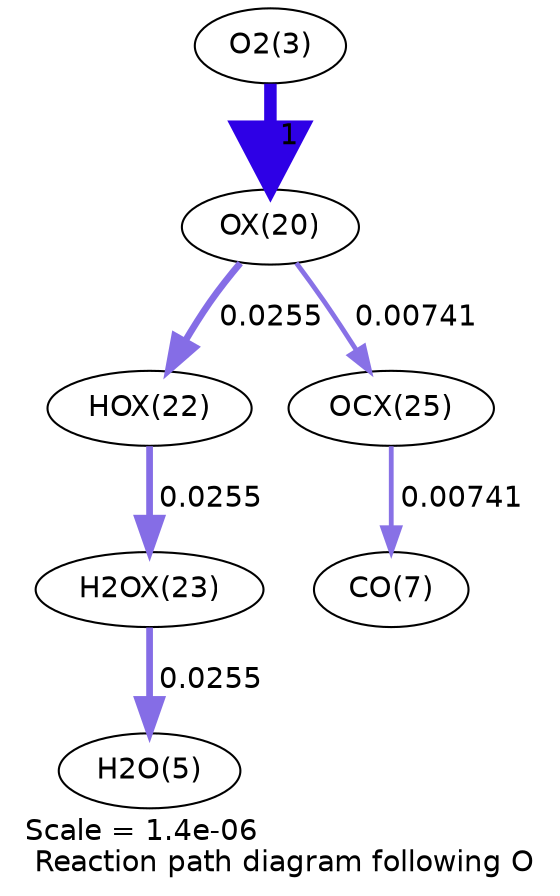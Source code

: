 digraph reaction_paths {
center=1;
s5 -> s87[fontname="Helvetica", penwidth=6, arrowsize=3, color="0.7, 1.5, 0.9"
, label=" 1"];
s87 -> s89[fontname="Helvetica", penwidth=3.23, arrowsize=1.61, color="0.7, 0.525, 0.9"
, label=" 0.0255"];
s87 -> s92[fontname="Helvetica", penwidth=2.3, arrowsize=1.15, color="0.7, 0.507, 0.9"
, label=" 0.00741"];
s89 -> s90[fontname="Helvetica", penwidth=3.23, arrowsize=1.61, color="0.7, 0.525, 0.9"
, label=" 0.0255"];
s90 -> s7[fontname="Helvetica", penwidth=3.23, arrowsize=1.61, color="0.7, 0.525, 0.9"
, label=" 0.0255"];
s92 -> s9[fontname="Helvetica", penwidth=2.3, arrowsize=1.15, color="0.7, 0.507, 0.9"
, label=" 0.00741"];
s5 [ fontname="Helvetica", label="O2(3)"];
s7 [ fontname="Helvetica", label="H2O(5)"];
s9 [ fontname="Helvetica", label="CO(7)"];
s87 [ fontname="Helvetica", label="OX(20)"];
s89 [ fontname="Helvetica", label="HOX(22)"];
s90 [ fontname="Helvetica", label="H2OX(23)"];
s92 [ fontname="Helvetica", label="OCX(25)"];
 label = "Scale = 1.4e-06\l Reaction path diagram following O";
 fontname = "Helvetica";
}
